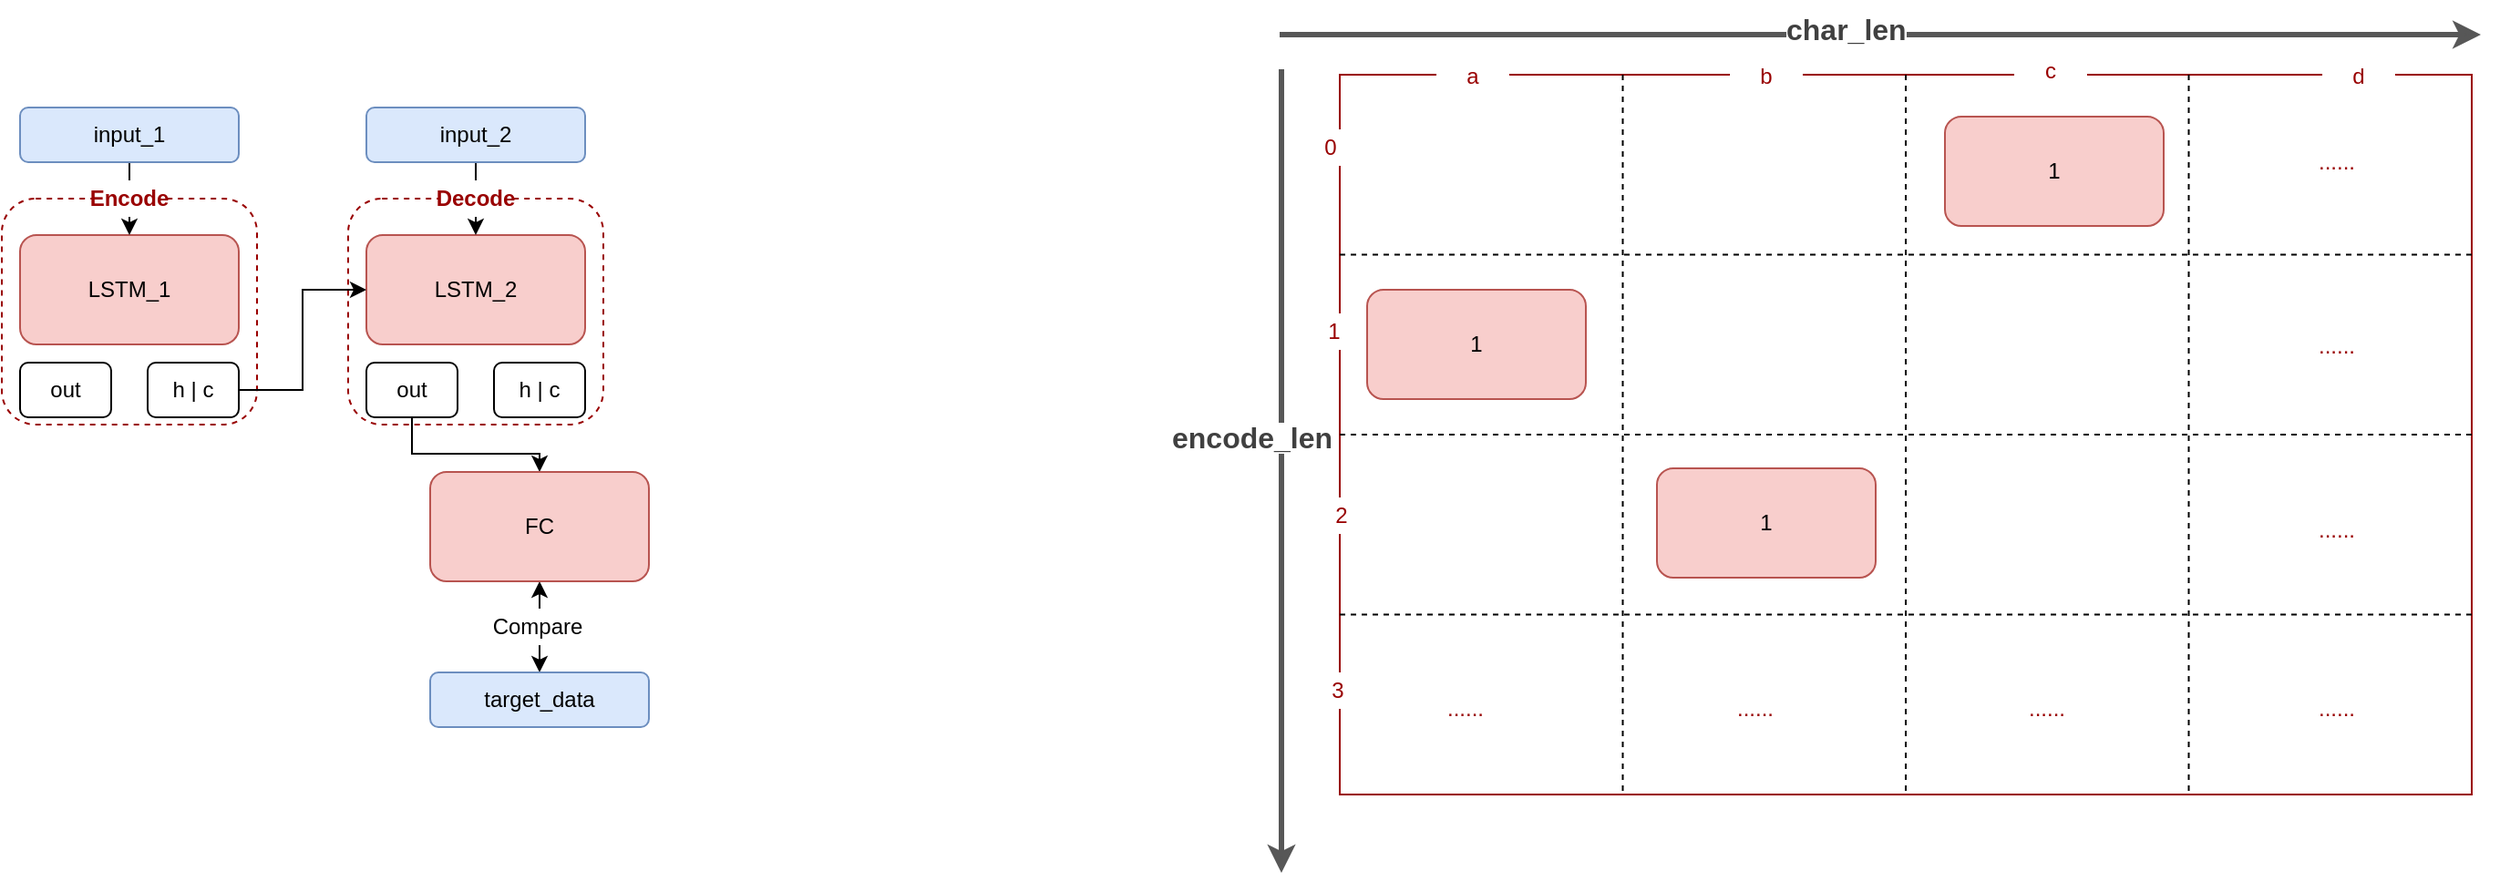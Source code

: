 <mxfile version="13.6.2" type="device"><diagram id="QXklImtnl6o4u4ryr0TV" name="Page-1"><mxGraphModel dx="1422" dy="822" grid="0" gridSize="10" guides="1" tooltips="1" connect="1" arrows="1" fold="1" page="1" pageScale="1" pageWidth="827" pageHeight="1169" math="0" shadow="0"><root><mxCell id="0"/><mxCell id="1" parent="0"/><mxCell id="ZtpHXK1SWMmC80M5HFx_-19" value="" style="rounded=1;whiteSpace=wrap;html=1;fillColor=none;dashed=1;strokeColor=#990000;" vertex="1" parent="1"><mxGeometry x="330" y="220" width="140" height="124" as="geometry"/></mxCell><mxCell id="ZtpHXK1SWMmC80M5HFx_-18" value="" style="rounded=1;whiteSpace=wrap;html=1;fillColor=none;dashed=1;strokeColor=#990000;" vertex="1" parent="1"><mxGeometry x="140" y="220" width="140" height="124" as="geometry"/></mxCell><mxCell id="ZtpHXK1SWMmC80M5HFx_-1" value="LSTM_1" style="rounded=1;whiteSpace=wrap;html=1;fillColor=#f8cecc;strokeColor=#b85450;" vertex="1" parent="1"><mxGeometry x="150" y="240" width="120" height="60" as="geometry"/></mxCell><mxCell id="ZtpHXK1SWMmC80M5HFx_-2" value="LSTM_2" style="rounded=1;whiteSpace=wrap;html=1;fillColor=#f8cecc;strokeColor=#b85450;" vertex="1" parent="1"><mxGeometry x="340" y="240" width="120" height="60" as="geometry"/></mxCell><mxCell id="ZtpHXK1SWMmC80M5HFx_-3" value="out" style="rounded=1;whiteSpace=wrap;html=1;" vertex="1" parent="1"><mxGeometry x="150" y="310" width="50" height="30" as="geometry"/></mxCell><mxCell id="ZtpHXK1SWMmC80M5HFx_-5" style="edgeStyle=orthogonalEdgeStyle;rounded=0;orthogonalLoop=1;jettySize=auto;html=1;exitX=1;exitY=0.5;exitDx=0;exitDy=0;entryX=0;entryY=0.5;entryDx=0;entryDy=0;" edge="1" parent="1" source="ZtpHXK1SWMmC80M5HFx_-4" target="ZtpHXK1SWMmC80M5HFx_-2"><mxGeometry relative="1" as="geometry"/></mxCell><mxCell id="ZtpHXK1SWMmC80M5HFx_-4" value="h | c" style="rounded=1;whiteSpace=wrap;html=1;" vertex="1" parent="1"><mxGeometry x="220" y="310" width="50" height="30" as="geometry"/></mxCell><mxCell id="ZtpHXK1SWMmC80M5HFx_-6" value="out" style="rounded=1;whiteSpace=wrap;html=1;" vertex="1" parent="1"><mxGeometry x="340" y="310" width="50" height="30" as="geometry"/></mxCell><mxCell id="ZtpHXK1SWMmC80M5HFx_-14" style="edgeStyle=orthogonalEdgeStyle;rounded=0;orthogonalLoop=1;jettySize=auto;html=1;entryX=0.5;entryY=0;entryDx=0;entryDy=0;" edge="1" parent="1" source="ZtpHXK1SWMmC80M5HFx_-6" target="ZtpHXK1SWMmC80M5HFx_-13"><mxGeometry relative="1" as="geometry"><mxPoint x="344" y="364" as="sourcePoint"/><Array as="points"><mxPoint x="365" y="360"/><mxPoint x="435" y="360"/></Array></mxGeometry></mxCell><mxCell id="ZtpHXK1SWMmC80M5HFx_-7" value="h | c" style="rounded=1;whiteSpace=wrap;html=1;" vertex="1" parent="1"><mxGeometry x="410" y="310" width="50" height="30" as="geometry"/></mxCell><mxCell id="ZtpHXK1SWMmC80M5HFx_-11" style="edgeStyle=orthogonalEdgeStyle;rounded=0;orthogonalLoop=1;jettySize=auto;html=1;exitX=0.5;exitY=1;exitDx=0;exitDy=0;" edge="1" parent="1" source="ZtpHXK1SWMmC80M5HFx_-8" target="ZtpHXK1SWMmC80M5HFx_-1"><mxGeometry relative="1" as="geometry"/></mxCell><mxCell id="ZtpHXK1SWMmC80M5HFx_-8" value="input_1" style="rounded=1;whiteSpace=wrap;html=1;fillColor=#dae8fc;strokeColor=#6c8ebf;" vertex="1" parent="1"><mxGeometry x="150" y="170" width="120" height="30" as="geometry"/></mxCell><mxCell id="ZtpHXK1SWMmC80M5HFx_-10" style="edgeStyle=orthogonalEdgeStyle;rounded=0;orthogonalLoop=1;jettySize=auto;html=1;exitX=0.5;exitY=1;exitDx=0;exitDy=0;" edge="1" parent="1" source="ZtpHXK1SWMmC80M5HFx_-9" target="ZtpHXK1SWMmC80M5HFx_-2"><mxGeometry relative="1" as="geometry"/></mxCell><mxCell id="ZtpHXK1SWMmC80M5HFx_-9" value="input_2" style="rounded=1;whiteSpace=wrap;html=1;fillColor=#dae8fc;strokeColor=#6c8ebf;" vertex="1" parent="1"><mxGeometry x="340" y="170" width="120" height="30" as="geometry"/></mxCell><mxCell id="ZtpHXK1SWMmC80M5HFx_-16" style="edgeStyle=orthogonalEdgeStyle;rounded=0;orthogonalLoop=1;jettySize=auto;html=1;startArrow=classic;startFill=1;" edge="1" parent="1" source="ZtpHXK1SWMmC80M5HFx_-13" target="ZtpHXK1SWMmC80M5HFx_-15"><mxGeometry relative="1" as="geometry"/></mxCell><mxCell id="ZtpHXK1SWMmC80M5HFx_-13" value="FC" style="rounded=1;whiteSpace=wrap;html=1;fillColor=#f8cecc;strokeColor=#b85450;" vertex="1" parent="1"><mxGeometry x="375" y="370" width="120" height="60" as="geometry"/></mxCell><mxCell id="ZtpHXK1SWMmC80M5HFx_-15" value="target_data" style="rounded=1;whiteSpace=wrap;html=1;fillColor=#dae8fc;strokeColor=#6c8ebf;" vertex="1" parent="1"><mxGeometry x="375" y="480" width="120" height="30" as="geometry"/></mxCell><mxCell id="ZtpHXK1SWMmC80M5HFx_-17" value="Compare" style="text;html=1;strokeColor=none;align=center;verticalAlign=middle;whiteSpace=wrap;rounded=0;fillColor=#ffffff;" vertex="1" parent="1"><mxGeometry x="414" y="445" width="40" height="20" as="geometry"/></mxCell><mxCell id="ZtpHXK1SWMmC80M5HFx_-20" value="Encode" style="text;html=1;strokeColor=none;align=center;verticalAlign=middle;whiteSpace=wrap;rounded=0;fillColor=#ffffff;fontStyle=1;fontColor=#990000;" vertex="1" parent="1"><mxGeometry x="190" y="210" width="40" height="20" as="geometry"/></mxCell><mxCell id="ZtpHXK1SWMmC80M5HFx_-21" value="Decode" style="text;html=1;strokeColor=none;align=center;verticalAlign=middle;whiteSpace=wrap;rounded=0;fillColor=#ffffff;fontStyle=1;fontSize=12;fontColor=#990000;" vertex="1" parent="1"><mxGeometry x="380" y="210" width="40" height="20" as="geometry"/></mxCell><mxCell id="ZtpHXK1SWMmC80M5HFx_-23" value="" style="rounded=0;whiteSpace=wrap;html=1;strokeColor=#990000;fillColor=none;fontSize=12;fontColor=#990000;" vertex="1" parent="1"><mxGeometry x="874" y="152" width="621" height="395" as="geometry"/></mxCell><mxCell id="ZtpHXK1SWMmC80M5HFx_-25" value="" style="endArrow=none;dashed=1;html=1;strokeWidth=1;fontSize=12;fontColor=#990000;exitX=0;exitY=0.25;exitDx=0;exitDy=0;entryX=1;entryY=0.25;entryDx=0;entryDy=0;" edge="1" parent="1" source="ZtpHXK1SWMmC80M5HFx_-23" target="ZtpHXK1SWMmC80M5HFx_-23"><mxGeometry width="50" height="50" relative="1" as="geometry"><mxPoint x="998" y="494" as="sourcePoint"/><mxPoint x="1048" y="444" as="targetPoint"/></mxGeometry></mxCell><mxCell id="ZtpHXK1SWMmC80M5HFx_-26" value="" style="endArrow=none;dashed=1;html=1;strokeWidth=1;fontSize=12;fontColor=#990000;exitX=0;exitY=0.5;exitDx=0;exitDy=0;entryX=1;entryY=0.5;entryDx=0;entryDy=0;" edge="1" parent="1" source="ZtpHXK1SWMmC80M5HFx_-23" target="ZtpHXK1SWMmC80M5HFx_-23"><mxGeometry width="50" height="50" relative="1" as="geometry"><mxPoint x="882" y="328" as="sourcePoint"/><mxPoint x="1503" y="328" as="targetPoint"/></mxGeometry></mxCell><mxCell id="ZtpHXK1SWMmC80M5HFx_-27" value="" style="endArrow=none;dashed=1;html=1;strokeWidth=1;fontSize=12;fontColor=#990000;exitX=0;exitY=0.75;exitDx=0;exitDy=0;entryX=1;entryY=0.75;entryDx=0;entryDy=0;" edge="1" parent="1" source="ZtpHXK1SWMmC80M5HFx_-23" target="ZtpHXK1SWMmC80M5HFx_-23"><mxGeometry width="50" height="50" relative="1" as="geometry"><mxPoint x="884" y="260.75" as="sourcePoint"/><mxPoint x="1505" y="260.75" as="targetPoint"/></mxGeometry></mxCell><mxCell id="ZtpHXK1SWMmC80M5HFx_-28" value="" style="endArrow=none;dashed=1;html=1;strokeWidth=1;fontSize=12;fontColor=#990000;exitX=0.25;exitY=0;exitDx=0;exitDy=0;entryX=0.25;entryY=1;entryDx=0;entryDy=0;" edge="1" parent="1" source="ZtpHXK1SWMmC80M5HFx_-23" target="ZtpHXK1SWMmC80M5HFx_-23"><mxGeometry width="50" height="50" relative="1" as="geometry"><mxPoint x="884" y="458.25" as="sourcePoint"/><mxPoint x="1505" y="458.25" as="targetPoint"/></mxGeometry></mxCell><mxCell id="ZtpHXK1SWMmC80M5HFx_-29" value="" style="endArrow=none;dashed=1;html=1;strokeWidth=1;fontSize=12;fontColor=#990000;exitX=0.5;exitY=0;exitDx=0;exitDy=0;entryX=0.5;entryY=1;entryDx=0;entryDy=0;" edge="1" parent="1" source="ZtpHXK1SWMmC80M5HFx_-23" target="ZtpHXK1SWMmC80M5HFx_-23"><mxGeometry width="50" height="50" relative="1" as="geometry"><mxPoint x="1039.25" y="162" as="sourcePoint"/><mxPoint x="1039.25" y="557" as="targetPoint"/></mxGeometry></mxCell><mxCell id="ZtpHXK1SWMmC80M5HFx_-30" value="" style="endArrow=none;dashed=1;html=1;strokeWidth=1;fontSize=12;fontColor=#990000;exitX=0.75;exitY=0;exitDx=0;exitDy=0;entryX=0.75;entryY=1;entryDx=0;entryDy=0;" edge="1" parent="1" source="ZtpHXK1SWMmC80M5HFx_-23" target="ZtpHXK1SWMmC80M5HFx_-23"><mxGeometry width="50" height="50" relative="1" as="geometry"><mxPoint x="1194.5" y="162" as="sourcePoint"/><mxPoint x="1194.5" y="557" as="targetPoint"/></mxGeometry></mxCell><mxCell id="ZtpHXK1SWMmC80M5HFx_-32" value="0" style="text;html=1;strokeColor=none;align=center;verticalAlign=middle;whiteSpace=wrap;rounded=0;fontSize=12;fontColor=#990000;fillColor=#ffffff;" vertex="1" parent="1"><mxGeometry x="849" y="182" width="40" height="20" as="geometry"/></mxCell><mxCell id="ZtpHXK1SWMmC80M5HFx_-33" value="1" style="text;html=1;strokeColor=none;align=center;verticalAlign=middle;whiteSpace=wrap;rounded=0;fontSize=12;fontColor=#990000;fillColor=#ffffff;" vertex="1" parent="1"><mxGeometry x="851" y="283" width="40" height="20" as="geometry"/></mxCell><mxCell id="ZtpHXK1SWMmC80M5HFx_-34" value="2" style="text;html=1;strokeColor=none;align=center;verticalAlign=middle;whiteSpace=wrap;rounded=0;fontSize=12;fontColor=#990000;fillColor=#ffffff;" vertex="1" parent="1"><mxGeometry x="855" y="384" width="40" height="20" as="geometry"/></mxCell><mxCell id="ZtpHXK1SWMmC80M5HFx_-35" value="3" style="text;html=1;strokeColor=none;align=center;verticalAlign=middle;whiteSpace=wrap;rounded=0;fontSize=12;fontColor=#990000;fillColor=#ffffff;" vertex="1" parent="1"><mxGeometry x="853" y="480" width="40" height="20" as="geometry"/></mxCell><mxCell id="ZtpHXK1SWMmC80M5HFx_-36" value="a" style="text;html=1;strokeColor=none;align=center;verticalAlign=middle;whiteSpace=wrap;rounded=0;fontSize=12;fontColor=#990000;fillColor=#ffffff;" vertex="1" parent="1"><mxGeometry x="927" y="143" width="40" height="20" as="geometry"/></mxCell><mxCell id="ZtpHXK1SWMmC80M5HFx_-37" value="b" style="text;html=1;strokeColor=none;align=center;verticalAlign=middle;whiteSpace=wrap;rounded=0;fontSize=12;fontColor=#990000;fillColor=#ffffff;" vertex="1" parent="1"><mxGeometry x="1088" y="143" width="40" height="20" as="geometry"/></mxCell><mxCell id="ZtpHXK1SWMmC80M5HFx_-38" value="c" style="text;html=1;strokeColor=none;align=center;verticalAlign=middle;whiteSpace=wrap;rounded=0;fontSize=12;fontColor=#990000;fillColor=#ffffff;" vertex="1" parent="1"><mxGeometry x="1244" y="140" width="40" height="20" as="geometry"/></mxCell><mxCell id="ZtpHXK1SWMmC80M5HFx_-39" value="d" style="text;html=1;strokeColor=none;align=center;verticalAlign=middle;whiteSpace=wrap;rounded=0;fontSize=12;fontColor=#990000;fillColor=#ffffff;" vertex="1" parent="1"><mxGeometry x="1413" y="143" width="40" height="20" as="geometry"/></mxCell><mxCell id="ZtpHXK1SWMmC80M5HFx_-40" value="1" style="rounded=1;whiteSpace=wrap;html=1;strokeColor=#b85450;fillColor=#f8cecc;fontSize=12;" vertex="1" parent="1"><mxGeometry x="1206" y="175" width="120" height="60" as="geometry"/></mxCell><mxCell id="ZtpHXK1SWMmC80M5HFx_-41" value="1" style="rounded=1;whiteSpace=wrap;html=1;strokeColor=#b85450;fillColor=#f8cecc;fontSize=12;" vertex="1" parent="1"><mxGeometry x="889" y="270" width="120" height="60" as="geometry"/></mxCell><mxCell id="ZtpHXK1SWMmC80M5HFx_-42" value="1" style="rounded=1;whiteSpace=wrap;html=1;strokeColor=#b85450;fillColor=#f8cecc;fontSize=12;" vertex="1" parent="1"><mxGeometry x="1048" y="368" width="120" height="60" as="geometry"/></mxCell><mxCell id="ZtpHXK1SWMmC80M5HFx_-43" value="......" style="text;html=1;strokeColor=none;align=center;verticalAlign=middle;whiteSpace=wrap;rounded=0;fontSize=12;fontColor=#990000;fillColor=#ffffff;" vertex="1" parent="1"><mxGeometry x="923" y="490" width="40" height="20" as="geometry"/></mxCell><mxCell id="ZtpHXK1SWMmC80M5HFx_-44" value="......" style="text;html=1;strokeColor=none;align=center;verticalAlign=middle;whiteSpace=wrap;rounded=0;fontSize=12;fontColor=#990000;fillColor=#ffffff;" vertex="1" parent="1"><mxGeometry x="1091" y="488" width="40" height="20" as="geometry"/></mxCell><mxCell id="ZtpHXK1SWMmC80M5HFx_-45" value="......" style="text;html=1;strokeColor=none;align=center;verticalAlign=middle;whiteSpace=wrap;rounded=0;fontSize=12;fontColor=#990000;fillColor=#ffffff;" vertex="1" parent="1"><mxGeometry x="1082" y="490" width="40" height="20" as="geometry"/></mxCell><mxCell id="ZtpHXK1SWMmC80M5HFx_-46" value="......" style="text;html=1;strokeColor=none;align=center;verticalAlign=middle;whiteSpace=wrap;rounded=0;fontSize=12;fontColor=#990000;fillColor=#ffffff;" vertex="1" parent="1"><mxGeometry x="1242" y="490" width="40" height="20" as="geometry"/></mxCell><mxCell id="ZtpHXK1SWMmC80M5HFx_-47" value="......" style="text;html=1;strokeColor=none;align=center;verticalAlign=middle;whiteSpace=wrap;rounded=0;fontSize=12;fontColor=#990000;fillColor=#ffffff;" vertex="1" parent="1"><mxGeometry x="1401" y="490" width="40" height="20" as="geometry"/></mxCell><mxCell id="ZtpHXK1SWMmC80M5HFx_-48" value="......" style="text;html=1;strokeColor=none;align=center;verticalAlign=middle;whiteSpace=wrap;rounded=0;fontSize=12;fontColor=#990000;fillColor=#ffffff;" vertex="1" parent="1"><mxGeometry x="1401" y="392" width="40" height="20" as="geometry"/></mxCell><mxCell id="ZtpHXK1SWMmC80M5HFx_-49" value="......" style="text;html=1;strokeColor=none;align=center;verticalAlign=middle;whiteSpace=wrap;rounded=0;fontSize=12;fontColor=#990000;fillColor=#ffffff;" vertex="1" parent="1"><mxGeometry x="1401" y="291" width="40" height="20" as="geometry"/></mxCell><mxCell id="ZtpHXK1SWMmC80M5HFx_-50" value="......" style="text;html=1;strokeColor=none;align=center;verticalAlign=middle;whiteSpace=wrap;rounded=0;fontSize=12;fontColor=#990000;fillColor=#ffffff;" vertex="1" parent="1"><mxGeometry x="1401" y="190" width="40" height="20" as="geometry"/></mxCell><mxCell id="ZtpHXK1SWMmC80M5HFx_-51" value="" style="endArrow=classic;html=1;strokeWidth=3;fontSize=12;fontColor=#990000;strokeColor=#575757;" edge="1" parent="1"><mxGeometry width="50" height="50" relative="1" as="geometry"><mxPoint x="842" y="149" as="sourcePoint"/><mxPoint x="842" y="590" as="targetPoint"/></mxGeometry></mxCell><mxCell id="ZtpHXK1SWMmC80M5HFx_-52" value="" style="endArrow=classic;html=1;strokeWidth=3;fontSize=12;fontColor=#990000;strokeColor=#575757;" edge="1" parent="1"><mxGeometry width="50" height="50" relative="1" as="geometry"><mxPoint x="841" y="130" as="sourcePoint"/><mxPoint x="1500" y="130" as="targetPoint"/></mxGeometry></mxCell><mxCell id="ZtpHXK1SWMmC80M5HFx_-53" value="&lt;span style=&quot;color: rgba(0, 0, 0, 0.75); font-size: 16px; font-style: normal; letter-spacing: normal; text-align: left; text-indent: 0px; text-transform: none; word-spacing: 0px; background-color: rgb(255, 255, 255); display: inline; float: none;&quot;&gt;encode_len&lt;/span&gt;" style="text;whiteSpace=wrap;html=1;fontSize=12;fontColor=#990000;fontStyle=1" vertex="1" parent="1"><mxGeometry x="780" y="335" width="103" height="29" as="geometry"/></mxCell><mxCell id="ZtpHXK1SWMmC80M5HFx_-55" value="&lt;span style=&quot;color: rgba(0, 0, 0, 0.75); font-size: 16px; font-style: normal; letter-spacing: normal; text-align: left; text-indent: 0px; text-transform: none; word-spacing: 0px; background-color: rgb(255, 255, 255); display: inline; float: none;&quot;&gt;char_len&lt;/span&gt;" style="text;whiteSpace=wrap;html=1;fontSize=12;fontColor=#990000;fontStyle=1" vertex="1" parent="1"><mxGeometry x="1117" y="111" width="81" height="29" as="geometry"/></mxCell></root></mxGraphModel></diagram></mxfile>